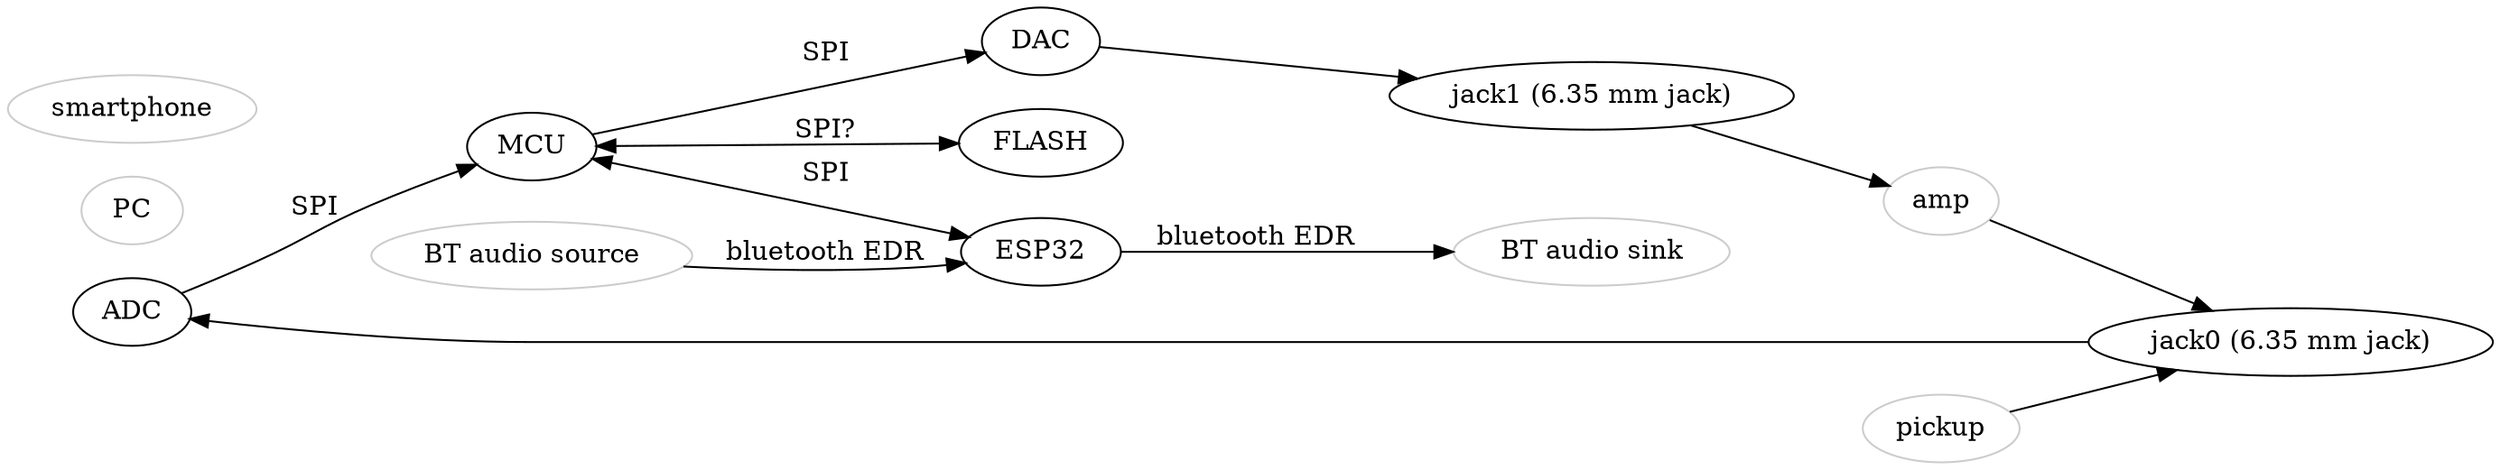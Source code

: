 digraph
{
	rankdir=LR;	

	ADC
	MCU
	ESP32
	DAC
	FLASH
	JACK0 [label="jack0 (6.35 mm jack)"];
	JACK1 [label="jack1 (6.35 mm jack)"];

	PICKUP [label="pickup"; color="#cccccc"];
	AMP [label="amp"; color="#cccccc"];
	BT_sink [label="BT audio sink"; color="#cccccc"];
	BT_source [label="BT audio source"; color="#cccccc"];
	PC [label="PC"; color="#cccccc"];
	SMARTPHONE [label="smartphone"; color="#cccccc"];

	ADC -> MCU [label="SPI"];
	MCU -> DAC [label="SPI"];

	MCU -> ESP32 [label="SPI";dir=both];
	MCU -> FLASH [label="SPI?";dir=both];
	
	// IN
	BT_source -> ESP32 [label="bluetooth EDR"]
	
	PICKUP -> JACK0
	AMP -> JACK0
	JACK0 -> ADC
	
	// OUT
	ESP32 -> BT_sink [label="bluetooth EDR"]
	DAC -> JACK1 -> AMP
	

	
}


